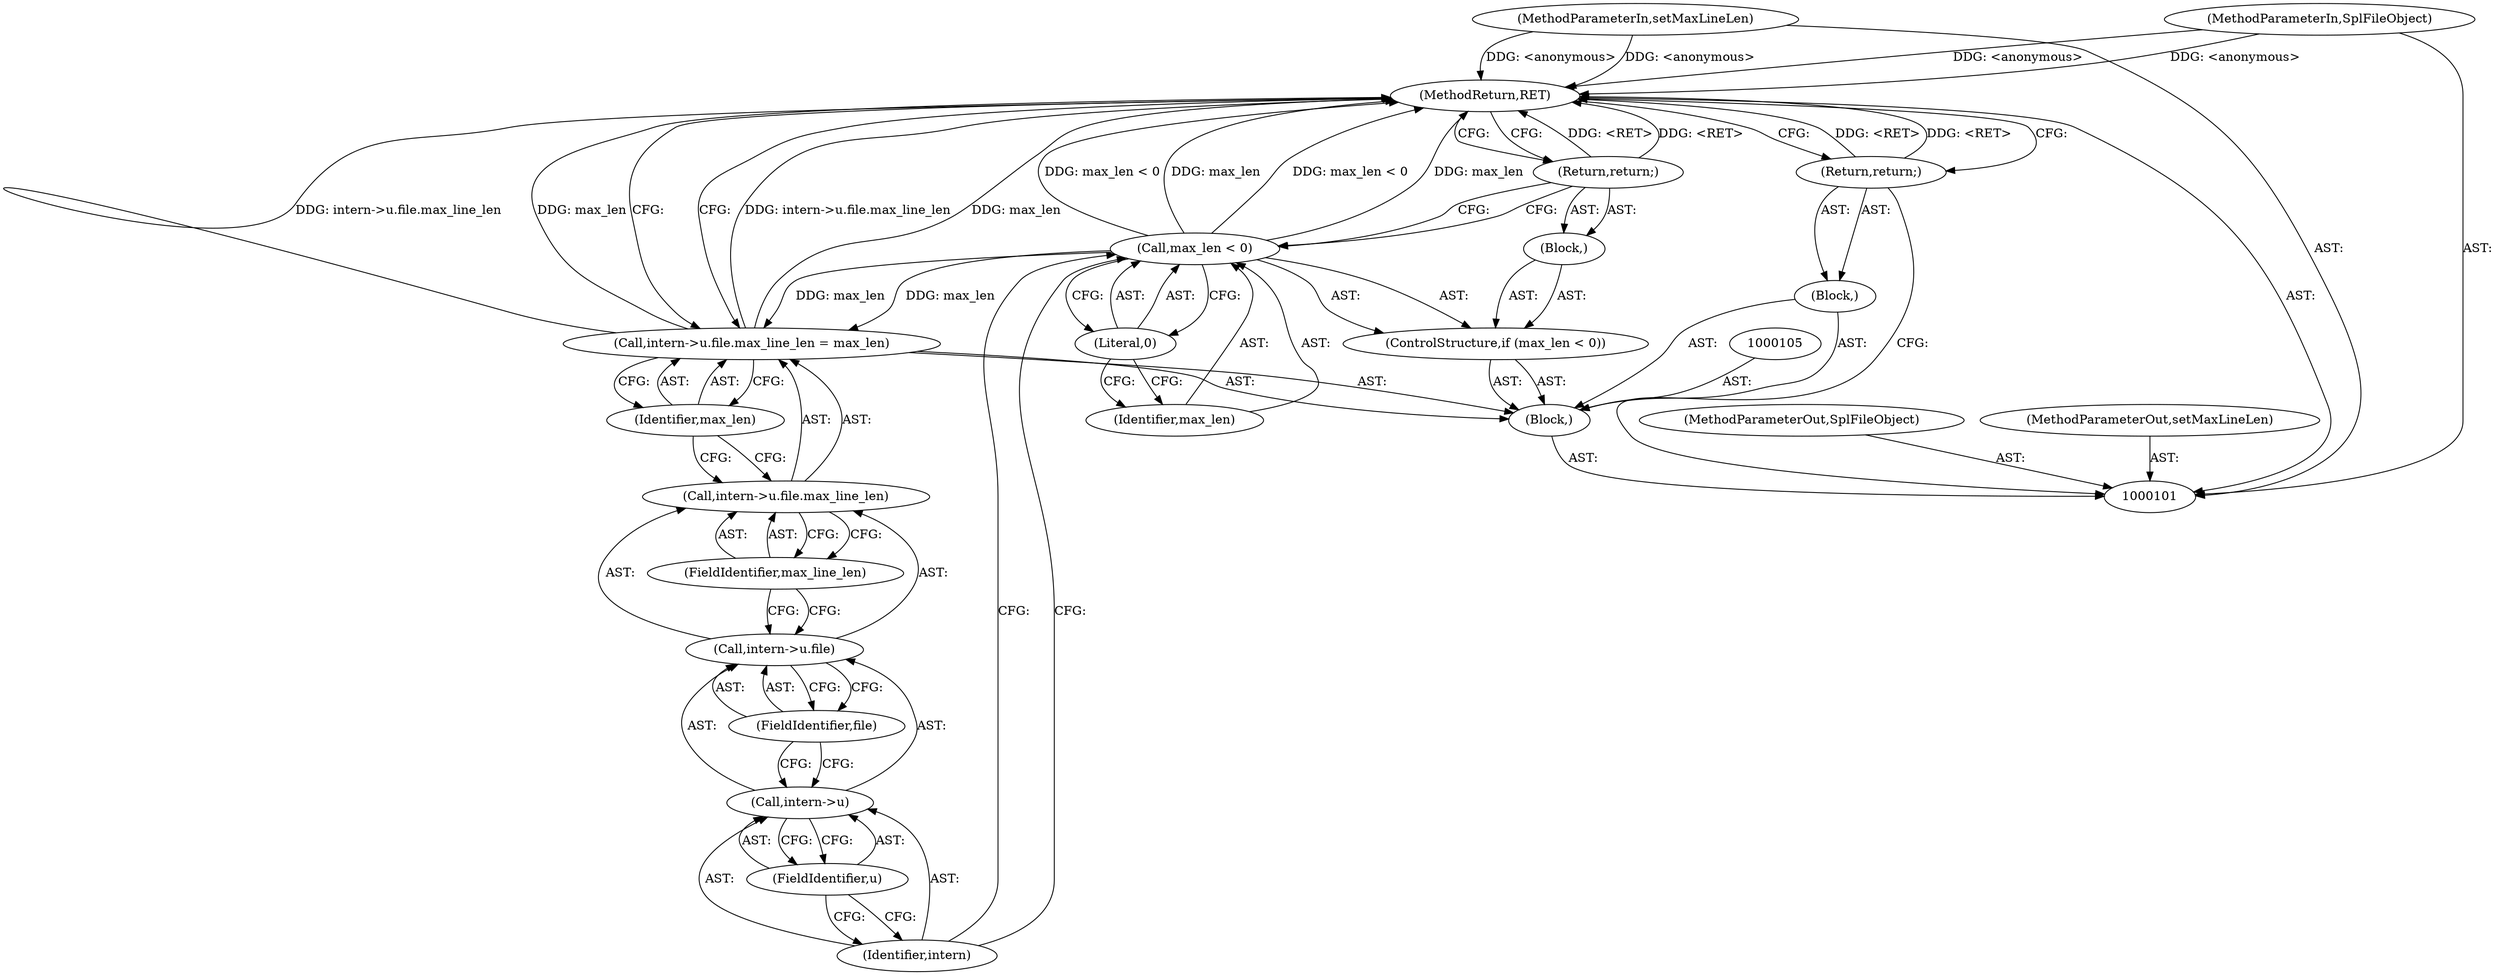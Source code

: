 digraph "0_php-src_7245bff300d3fa8bacbef7897ff080a6f1c23eba?w=1_31" {
"1000123" [label="(MethodReturn,RET)"];
"1000102" [label="(MethodParameterIn,SplFileObject)"];
"1000151" [label="(MethodParameterOut,SplFileObject)"];
"1000103" [label="(MethodParameterIn,setMaxLineLen)"];
"1000152" [label="(MethodParameterOut,setMaxLineLen)"];
"1000108" [label="(ControlStructure,if (max_len < 0))"];
"1000111" [label="(Literal,0)"];
"1000112" [label="(Block,)"];
"1000109" [label="(Call,max_len < 0)"];
"1000110" [label="(Identifier,max_len)"];
"1000113" [label="(Return,return;)"];
"1000119" [label="(FieldIdentifier,u)"];
"1000120" [label="(FieldIdentifier,file)"];
"1000121" [label="(FieldIdentifier,max_line_len)"];
"1000114" [label="(Call,intern->u.file.max_line_len = max_len)"];
"1000115" [label="(Call,intern->u.file.max_line_len)"];
"1000116" [label="(Call,intern->u.file)"];
"1000117" [label="(Call,intern->u)"];
"1000118" [label="(Identifier,intern)"];
"1000122" [label="(Identifier,max_len)"];
"1000104" [label="(Block,)"];
"1000106" [label="(Block,)"];
"1000107" [label="(Return,return;)"];
"1000123" -> "1000101"  [label="AST: "];
"1000123" -> "1000107"  [label="CFG: "];
"1000123" -> "1000113"  [label="CFG: "];
"1000123" -> "1000114"  [label="CFG: "];
"1000107" -> "1000123"  [label="DDG: <RET>"];
"1000113" -> "1000123"  [label="DDG: <RET>"];
"1000103" -> "1000123"  [label="DDG: <anonymous>"];
"1000114" -> "1000123"  [label="DDG: intern->u.file.max_line_len"];
"1000114" -> "1000123"  [label="DDG: max_len"];
"1000102" -> "1000123"  [label="DDG: <anonymous>"];
"1000109" -> "1000123"  [label="DDG: max_len"];
"1000109" -> "1000123"  [label="DDG: max_len < 0"];
"1000102" -> "1000101"  [label="AST: "];
"1000102" -> "1000123"  [label="DDG: <anonymous>"];
"1000151" -> "1000101"  [label="AST: "];
"1000103" -> "1000101"  [label="AST: "];
"1000103" -> "1000123"  [label="DDG: <anonymous>"];
"1000152" -> "1000101"  [label="AST: "];
"1000108" -> "1000104"  [label="AST: "];
"1000109" -> "1000108"  [label="AST: "];
"1000112" -> "1000108"  [label="AST: "];
"1000111" -> "1000109"  [label="AST: "];
"1000111" -> "1000110"  [label="CFG: "];
"1000109" -> "1000111"  [label="CFG: "];
"1000112" -> "1000108"  [label="AST: "];
"1000113" -> "1000112"  [label="AST: "];
"1000109" -> "1000108"  [label="AST: "];
"1000109" -> "1000111"  [label="CFG: "];
"1000110" -> "1000109"  [label="AST: "];
"1000111" -> "1000109"  [label="AST: "];
"1000113" -> "1000109"  [label="CFG: "];
"1000118" -> "1000109"  [label="CFG: "];
"1000109" -> "1000123"  [label="DDG: max_len"];
"1000109" -> "1000123"  [label="DDG: max_len < 0"];
"1000109" -> "1000114"  [label="DDG: max_len"];
"1000110" -> "1000109"  [label="AST: "];
"1000111" -> "1000110"  [label="CFG: "];
"1000113" -> "1000112"  [label="AST: "];
"1000113" -> "1000109"  [label="CFG: "];
"1000123" -> "1000113"  [label="CFG: "];
"1000113" -> "1000123"  [label="DDG: <RET>"];
"1000119" -> "1000117"  [label="AST: "];
"1000119" -> "1000118"  [label="CFG: "];
"1000117" -> "1000119"  [label="CFG: "];
"1000120" -> "1000116"  [label="AST: "];
"1000120" -> "1000117"  [label="CFG: "];
"1000116" -> "1000120"  [label="CFG: "];
"1000121" -> "1000115"  [label="AST: "];
"1000121" -> "1000116"  [label="CFG: "];
"1000115" -> "1000121"  [label="CFG: "];
"1000114" -> "1000104"  [label="AST: "];
"1000114" -> "1000122"  [label="CFG: "];
"1000115" -> "1000114"  [label="AST: "];
"1000122" -> "1000114"  [label="AST: "];
"1000123" -> "1000114"  [label="CFG: "];
"1000114" -> "1000123"  [label="DDG: intern->u.file.max_line_len"];
"1000114" -> "1000123"  [label="DDG: max_len"];
"1000109" -> "1000114"  [label="DDG: max_len"];
"1000115" -> "1000114"  [label="AST: "];
"1000115" -> "1000121"  [label="CFG: "];
"1000116" -> "1000115"  [label="AST: "];
"1000121" -> "1000115"  [label="AST: "];
"1000122" -> "1000115"  [label="CFG: "];
"1000116" -> "1000115"  [label="AST: "];
"1000116" -> "1000120"  [label="CFG: "];
"1000117" -> "1000116"  [label="AST: "];
"1000120" -> "1000116"  [label="AST: "];
"1000121" -> "1000116"  [label="CFG: "];
"1000117" -> "1000116"  [label="AST: "];
"1000117" -> "1000119"  [label="CFG: "];
"1000118" -> "1000117"  [label="AST: "];
"1000119" -> "1000117"  [label="AST: "];
"1000120" -> "1000117"  [label="CFG: "];
"1000118" -> "1000117"  [label="AST: "];
"1000118" -> "1000109"  [label="CFG: "];
"1000119" -> "1000118"  [label="CFG: "];
"1000122" -> "1000114"  [label="AST: "];
"1000122" -> "1000115"  [label="CFG: "];
"1000114" -> "1000122"  [label="CFG: "];
"1000104" -> "1000101"  [label="AST: "];
"1000105" -> "1000104"  [label="AST: "];
"1000106" -> "1000104"  [label="AST: "];
"1000108" -> "1000104"  [label="AST: "];
"1000114" -> "1000104"  [label="AST: "];
"1000106" -> "1000104"  [label="AST: "];
"1000107" -> "1000106"  [label="AST: "];
"1000107" -> "1000106"  [label="AST: "];
"1000107" -> "1000101"  [label="CFG: "];
"1000123" -> "1000107"  [label="CFG: "];
"1000107" -> "1000123"  [label="DDG: <RET>"];
}
